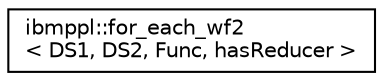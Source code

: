 digraph "Graphical Class Hierarchy"
{
  edge [fontname="Helvetica",fontsize="10",labelfontname="Helvetica",labelfontsize="10"];
  node [fontname="Helvetica",fontsize="10",shape=record];
  rankdir="LR";
  Node1 [label="ibmppl::for_each_wf2\l\< DS1, DS2, Func, hasReducer \>",height=0.2,width=0.4,color="black", fillcolor="white", style="filled",URL="$classibmppl_1_1for__each__wf2.html",tooltip="Work function class for two container classes 1) w/ the same # partitions and 2) same elements per pa..."];
}
